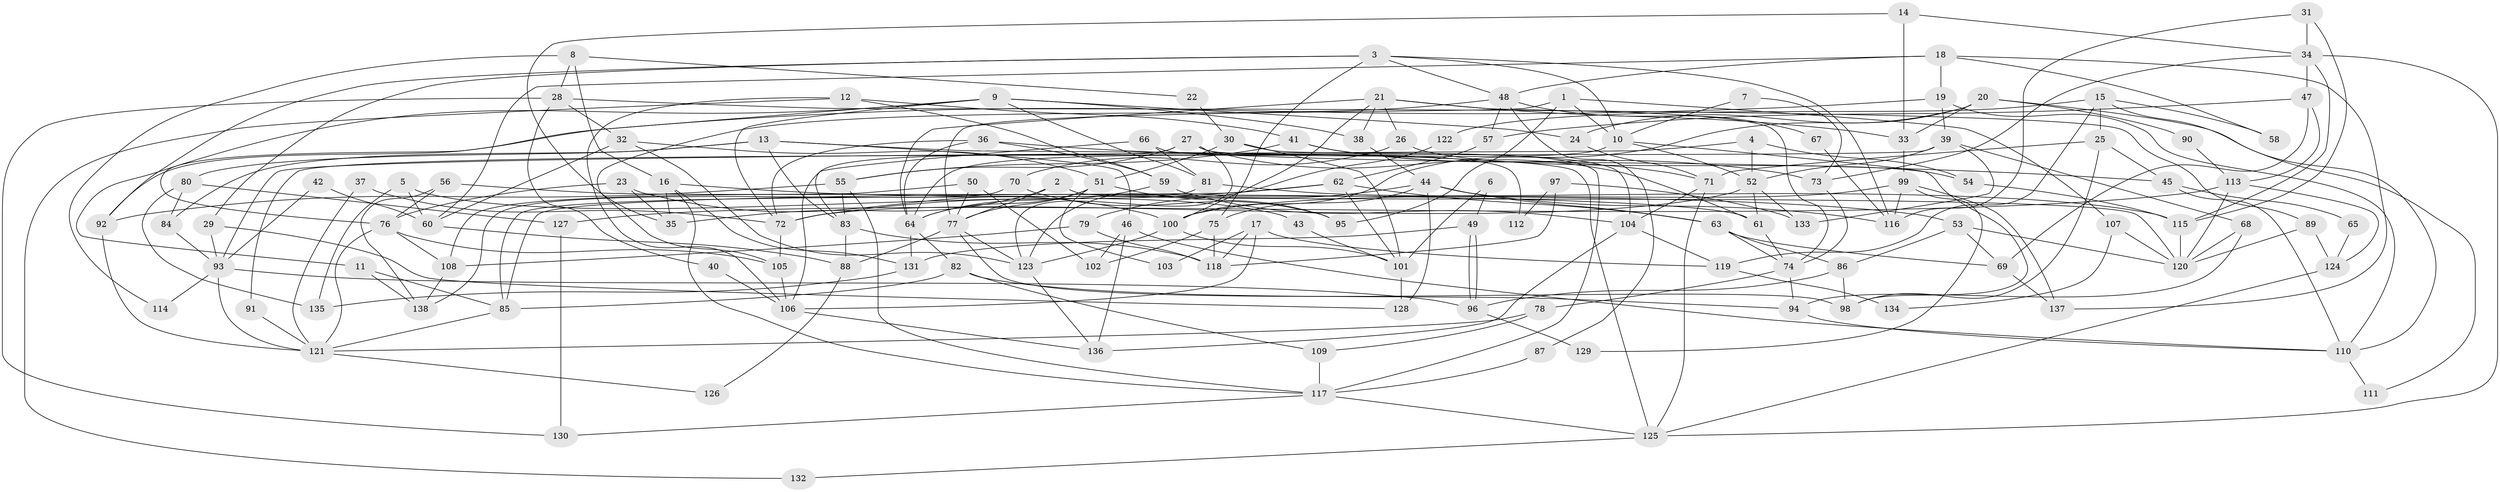 // coarse degree distribution, {8: 0.06741573033707865, 3: 0.14606741573033707, 10: 0.056179775280898875, 7: 0.056179775280898875, 4: 0.20224719101123595, 2: 0.1348314606741573, 6: 0.1797752808988764, 5: 0.12359550561797752, 9: 0.033707865168539325}
// Generated by graph-tools (version 1.1) at 2025/52/02/27/25 19:52:01]
// undirected, 138 vertices, 276 edges
graph export_dot {
graph [start="1"]
  node [color=gray90,style=filled];
  1;
  2;
  3;
  4;
  5;
  6;
  7;
  8;
  9;
  10;
  11;
  12;
  13;
  14;
  15;
  16;
  17;
  18;
  19;
  20;
  21;
  22;
  23;
  24;
  25;
  26;
  27;
  28;
  29;
  30;
  31;
  32;
  33;
  34;
  35;
  36;
  37;
  38;
  39;
  40;
  41;
  42;
  43;
  44;
  45;
  46;
  47;
  48;
  49;
  50;
  51;
  52;
  53;
  54;
  55;
  56;
  57;
  58;
  59;
  60;
  61;
  62;
  63;
  64;
  65;
  66;
  67;
  68;
  69;
  70;
  71;
  72;
  73;
  74;
  75;
  76;
  77;
  78;
  79;
  80;
  81;
  82;
  83;
  84;
  85;
  86;
  87;
  88;
  89;
  90;
  91;
  92;
  93;
  94;
  95;
  96;
  97;
  98;
  99;
  100;
  101;
  102;
  103;
  104;
  105;
  106;
  107;
  108;
  109;
  110;
  111;
  112;
  113;
  114;
  115;
  116;
  117;
  118;
  119;
  120;
  121;
  122;
  123;
  124;
  125;
  126;
  127;
  128;
  129;
  130;
  131;
  132;
  133;
  134;
  135;
  136;
  137;
  138;
  1 -- 10;
  1 -- 77;
  1 -- 95;
  1 -- 107;
  2 -- 120;
  2 -- 35;
  2 -- 77;
  3 -- 92;
  3 -- 10;
  3 -- 29;
  3 -- 48;
  3 -- 75;
  3 -- 116;
  4 -- 54;
  4 -- 52;
  4 -- 93;
  5 -- 60;
  5 -- 135;
  5 -- 43;
  6 -- 101;
  6 -- 49;
  7 -- 73;
  7 -- 10;
  8 -- 16;
  8 -- 28;
  8 -- 22;
  8 -- 114;
  9 -- 81;
  9 -- 72;
  9 -- 11;
  9 -- 24;
  9 -- 38;
  9 -- 76;
  10 -- 52;
  10 -- 98;
  10 -- 64;
  11 -- 85;
  11 -- 138;
  12 -- 59;
  12 -- 106;
  12 -- 41;
  12 -- 132;
  13 -- 125;
  13 -- 83;
  13 -- 46;
  13 -- 80;
  13 -- 84;
  14 -- 34;
  14 -- 33;
  14 -- 35;
  15 -- 25;
  15 -- 119;
  15 -- 58;
  15 -- 110;
  15 -- 122;
  16 -- 35;
  16 -- 117;
  16 -- 53;
  16 -- 131;
  17 -- 118;
  17 -- 106;
  17 -- 103;
  17 -- 119;
  18 -- 137;
  18 -- 48;
  18 -- 19;
  18 -- 58;
  18 -- 60;
  19 -- 110;
  19 -- 39;
  19 -- 92;
  20 -- 24;
  20 -- 100;
  20 -- 33;
  20 -- 90;
  20 -- 111;
  21 -- 64;
  21 -- 33;
  21 -- 26;
  21 -- 38;
  21 -- 74;
  21 -- 100;
  22 -- 30;
  23 -- 76;
  23 -- 100;
  23 -- 35;
  24 -- 71;
  25 -- 98;
  25 -- 71;
  25 -- 45;
  26 -- 70;
  26 -- 54;
  27 -- 106;
  27 -- 123;
  27 -- 55;
  27 -- 61;
  27 -- 117;
  28 -- 130;
  28 -- 32;
  28 -- 40;
  28 -- 89;
  29 -- 128;
  29 -- 93;
  30 -- 101;
  30 -- 51;
  30 -- 104;
  31 -- 116;
  31 -- 34;
  31 -- 115;
  32 -- 123;
  32 -- 60;
  32 -- 51;
  33 -- 99;
  34 -- 115;
  34 -- 125;
  34 -- 47;
  34 -- 73;
  36 -- 45;
  36 -- 72;
  36 -- 59;
  36 -- 64;
  37 -- 72;
  37 -- 121;
  38 -- 44;
  39 -- 52;
  39 -- 68;
  39 -- 91;
  39 -- 133;
  40 -- 106;
  41 -- 55;
  41 -- 71;
  41 -- 73;
  42 -- 60;
  42 -- 93;
  43 -- 101;
  44 -- 75;
  44 -- 63;
  44 -- 79;
  44 -- 116;
  44 -- 128;
  45 -- 110;
  45 -- 65;
  46 -- 110;
  46 -- 102;
  46 -- 136;
  47 -- 69;
  47 -- 57;
  47 -- 113;
  48 -- 57;
  48 -- 67;
  48 -- 87;
  48 -- 105;
  49 -- 96;
  49 -- 96;
  49 -- 131;
  50 -- 77;
  50 -- 108;
  50 -- 102;
  51 -- 64;
  51 -- 77;
  51 -- 95;
  51 -- 103;
  52 -- 72;
  52 -- 61;
  52 -- 133;
  53 -- 86;
  53 -- 69;
  53 -- 120;
  54 -- 115;
  55 -- 92;
  55 -- 83;
  55 -- 117;
  56 -- 61;
  56 -- 76;
  56 -- 138;
  57 -- 62;
  59 -- 64;
  59 -- 104;
  60 -- 88;
  61 -- 74;
  62 -- 85;
  62 -- 63;
  62 -- 72;
  62 -- 101;
  63 -- 74;
  63 -- 69;
  63 -- 86;
  64 -- 82;
  64 -- 131;
  65 -- 124;
  66 -- 81;
  66 -- 83;
  66 -- 112;
  67 -- 116;
  68 -- 120;
  68 -- 94;
  69 -- 137;
  70 -- 138;
  70 -- 95;
  71 -- 104;
  71 -- 125;
  72 -- 105;
  73 -- 74;
  74 -- 78;
  74 -- 94;
  75 -- 102;
  75 -- 118;
  76 -- 121;
  76 -- 105;
  76 -- 108;
  77 -- 88;
  77 -- 98;
  77 -- 123;
  78 -- 109;
  78 -- 121;
  79 -- 108;
  79 -- 118;
  80 -- 84;
  80 -- 127;
  80 -- 135;
  81 -- 115;
  81 -- 85;
  82 -- 94;
  82 -- 85;
  82 -- 109;
  83 -- 118;
  83 -- 88;
  84 -- 93;
  85 -- 121;
  86 -- 96;
  86 -- 98;
  87 -- 117;
  88 -- 126;
  89 -- 124;
  89 -- 120;
  90 -- 113;
  91 -- 121;
  92 -- 121;
  93 -- 96;
  93 -- 114;
  93 -- 121;
  94 -- 110;
  96 -- 129;
  97 -- 118;
  97 -- 133;
  97 -- 112;
  99 -- 116;
  99 -- 100;
  99 -- 129;
  99 -- 137;
  100 -- 123;
  100 -- 101;
  101 -- 128;
  104 -- 119;
  104 -- 136;
  105 -- 106;
  106 -- 136;
  107 -- 120;
  107 -- 134;
  108 -- 138;
  109 -- 117;
  110 -- 111;
  113 -- 120;
  113 -- 124;
  113 -- 127;
  115 -- 120;
  117 -- 125;
  117 -- 130;
  119 -- 134;
  121 -- 126;
  122 -- 123;
  123 -- 136;
  124 -- 125;
  125 -- 132;
  127 -- 130;
  131 -- 135;
}

